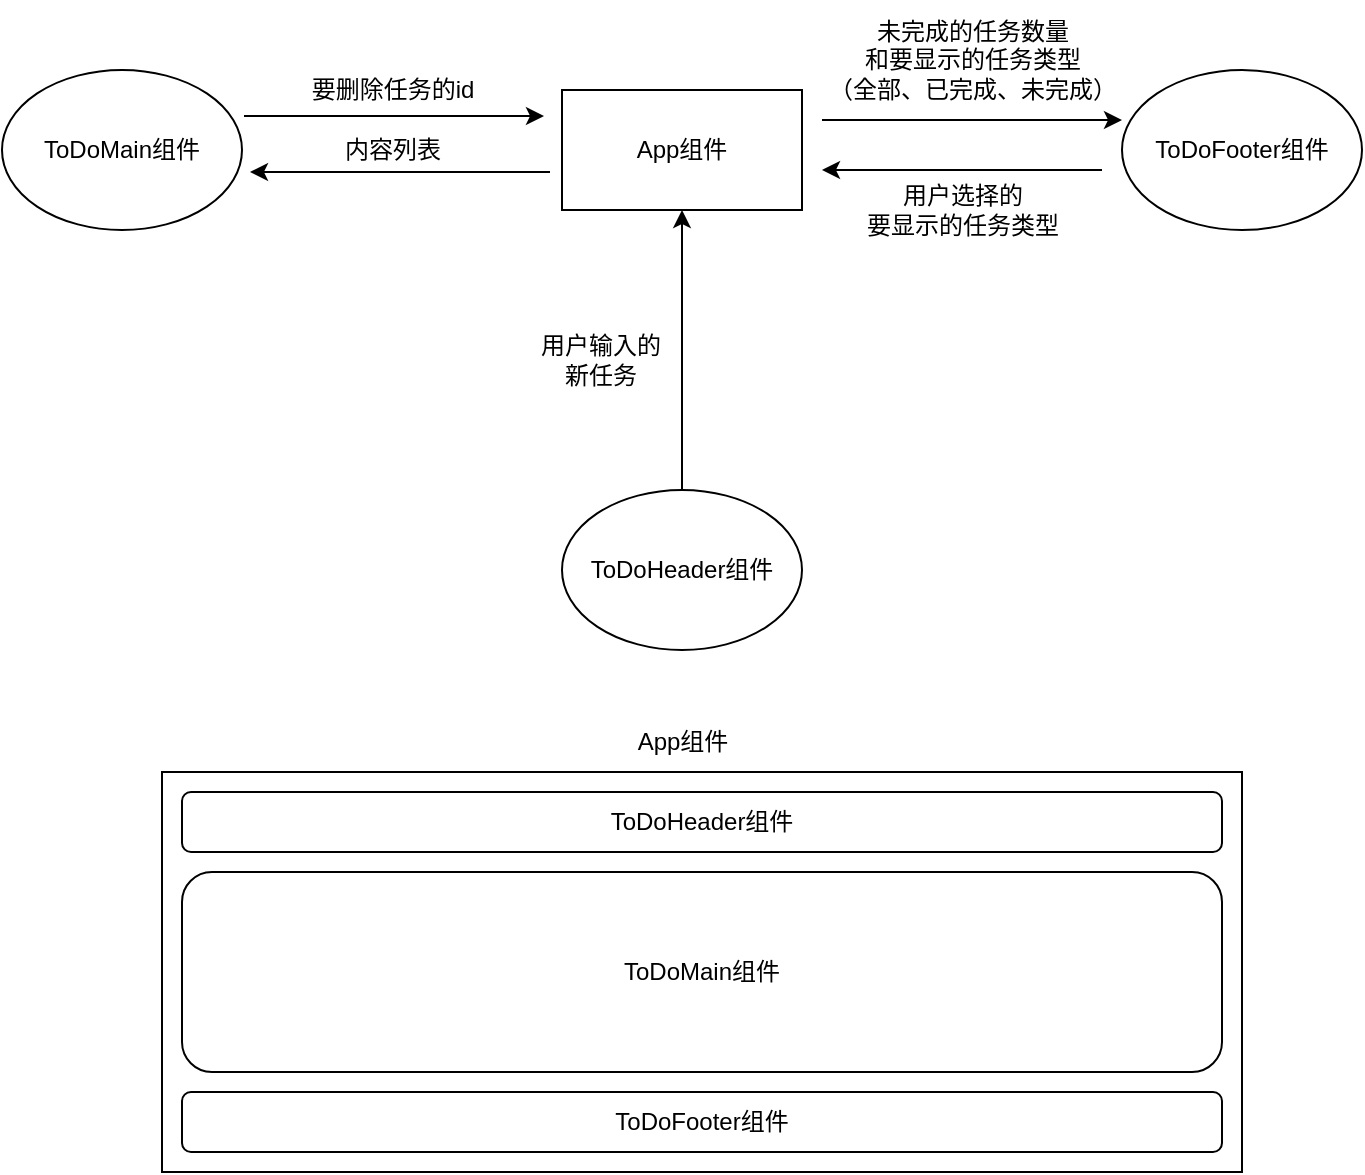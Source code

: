 <mxfile version="24.8.3">
  <diagram name="第 1 页" id="xKMHuk5QicEXbyIlAjS4">
    <mxGraphModel dx="794" dy="503" grid="1" gridSize="10" guides="1" tooltips="1" connect="1" arrows="1" fold="1" page="1" pageScale="1" pageWidth="827" pageHeight="1169" math="0" shadow="0">
      <root>
        <mxCell id="0" />
        <mxCell id="1" parent="0" />
        <mxCell id="hPElhBEKUpbvKYV7iMIJ-1" value="App组件" style="rounded=0;whiteSpace=wrap;html=1;" parent="1" vertex="1">
          <mxGeometry x="360" y="50" width="120" height="60" as="geometry" />
        </mxCell>
        <mxCell id="hPElhBEKUpbvKYV7iMIJ-3" value="ToDoHeader组件" style="ellipse;whiteSpace=wrap;html=1;" parent="1" vertex="1">
          <mxGeometry x="360" y="250" width="120" height="80" as="geometry" />
        </mxCell>
        <mxCell id="hPElhBEKUpbvKYV7iMIJ-4" value="ToDoMain组件" style="ellipse;whiteSpace=wrap;html=1;" parent="1" vertex="1">
          <mxGeometry x="80" y="40" width="120" height="80" as="geometry" />
        </mxCell>
        <mxCell id="hPElhBEKUpbvKYV7iMIJ-5" value="ToDoFooter组件" style="ellipse;whiteSpace=wrap;html=1;" parent="1" vertex="1">
          <mxGeometry x="640" y="40" width="120" height="80" as="geometry" />
        </mxCell>
        <mxCell id="hPElhBEKUpbvKYV7iMIJ-7" value="" style="endArrow=classic;html=1;rounded=0;entryX=0.5;entryY=1;entryDx=0;entryDy=0;exitX=0.5;exitY=0;exitDx=0;exitDy=0;" parent="1" source="hPElhBEKUpbvKYV7iMIJ-3" target="hPElhBEKUpbvKYV7iMIJ-1" edge="1">
          <mxGeometry width="50" height="50" relative="1" as="geometry">
            <mxPoint x="170" y="200" as="sourcePoint" />
            <mxPoint x="220" y="150" as="targetPoint" />
          </mxGeometry>
        </mxCell>
        <mxCell id="hPElhBEKUpbvKYV7iMIJ-9" value="用户输入的&lt;div&gt;新任务&lt;/div&gt;" style="text;html=1;align=center;verticalAlign=middle;resizable=0;points=[];autosize=1;strokeColor=none;fillColor=none;rotation=0;" parent="1" vertex="1">
          <mxGeometry x="339" y="165" width="80" height="40" as="geometry" />
        </mxCell>
        <mxCell id="hPElhBEKUpbvKYV7iMIJ-10" value="" style="endArrow=classic;html=1;rounded=0;" parent="1" edge="1">
          <mxGeometry width="50" height="50" relative="1" as="geometry">
            <mxPoint x="201" y="63" as="sourcePoint" />
            <mxPoint x="351" y="63" as="targetPoint" />
          </mxGeometry>
        </mxCell>
        <mxCell id="hPElhBEKUpbvKYV7iMIJ-11" value="" style="endArrow=classic;html=1;rounded=0;" parent="1" edge="1">
          <mxGeometry width="50" height="50" relative="1" as="geometry">
            <mxPoint x="354" y="91" as="sourcePoint" />
            <mxPoint x="204" y="91" as="targetPoint" />
            <Array as="points">
              <mxPoint x="224" y="91" />
            </Array>
          </mxGeometry>
        </mxCell>
        <mxCell id="hPElhBEKUpbvKYV7iMIJ-12" value="内容列表" style="text;html=1;align=center;verticalAlign=middle;resizable=0;points=[];autosize=1;strokeColor=none;fillColor=none;" parent="1" vertex="1">
          <mxGeometry x="240" y="65" width="70" height="30" as="geometry" />
        </mxCell>
        <mxCell id="hPElhBEKUpbvKYV7iMIJ-13" value="要删除任务的id" style="text;html=1;align=center;verticalAlign=middle;resizable=0;points=[];autosize=1;strokeColor=none;fillColor=none;" parent="1" vertex="1">
          <mxGeometry x="220" y="35" width="110" height="30" as="geometry" />
        </mxCell>
        <mxCell id="hPElhBEKUpbvKYV7iMIJ-14" value="" style="endArrow=classic;html=1;rounded=0;" parent="1" edge="1">
          <mxGeometry width="50" height="50" relative="1" as="geometry">
            <mxPoint x="630" y="90" as="sourcePoint" />
            <mxPoint x="490" y="90" as="targetPoint" />
          </mxGeometry>
        </mxCell>
        <mxCell id="hPElhBEKUpbvKYV7iMIJ-15" value="" style="endArrow=classic;html=1;rounded=0;" parent="1" edge="1">
          <mxGeometry width="50" height="50" relative="1" as="geometry">
            <mxPoint x="490" y="65" as="sourcePoint" />
            <mxPoint x="640" y="65" as="targetPoint" />
          </mxGeometry>
        </mxCell>
        <mxCell id="hPElhBEKUpbvKYV7iMIJ-16" value="未完成的任务数量&lt;div&gt;和&lt;span style=&quot;background-color: initial;&quot;&gt;要显示&lt;/span&gt;&lt;span style=&quot;background-color: initial;&quot;&gt;的任务类型&lt;/span&gt;&lt;/div&gt;&lt;div&gt;&lt;span style=&quot;background-color: initial;&quot;&gt;（全部、已完成、未完成）&lt;/span&gt;&lt;/div&gt;" style="text;html=1;align=center;verticalAlign=middle;resizable=0;points=[];autosize=1;strokeColor=none;fillColor=none;" parent="1" vertex="1">
          <mxGeometry x="480" y="5" width="170" height="60" as="geometry" />
        </mxCell>
        <mxCell id="hPElhBEKUpbvKYV7iMIJ-17" value="用户选择的&lt;div&gt;要显示的任务类型&lt;/div&gt;" style="text;html=1;align=center;verticalAlign=middle;resizable=0;points=[];autosize=1;strokeColor=none;fillColor=none;" parent="1" vertex="1">
          <mxGeometry x="500" y="90" width="120" height="40" as="geometry" />
        </mxCell>
        <mxCell id="UD7Il4ZyTWa9bobWH3AB-1" value="" style="rounded=0;whiteSpace=wrap;html=1;" vertex="1" parent="1">
          <mxGeometry x="160" y="391" width="540" height="200" as="geometry" />
        </mxCell>
        <mxCell id="UD7Il4ZyTWa9bobWH3AB-2" value="App组件" style="text;html=1;align=center;verticalAlign=middle;resizable=0;points=[];autosize=1;strokeColor=none;fillColor=none;" vertex="1" parent="1">
          <mxGeometry x="385" y="361" width="70" height="30" as="geometry" />
        </mxCell>
        <mxCell id="UD7Il4ZyTWa9bobWH3AB-3" value="ToDoHeader组件" style="rounded=1;whiteSpace=wrap;html=1;" vertex="1" parent="1">
          <mxGeometry x="170" y="401" width="520" height="30" as="geometry" />
        </mxCell>
        <mxCell id="UD7Il4ZyTWa9bobWH3AB-4" value="ToDoMain组件" style="rounded=1;whiteSpace=wrap;html=1;" vertex="1" parent="1">
          <mxGeometry x="170" y="441" width="520" height="100" as="geometry" />
        </mxCell>
        <mxCell id="UD7Il4ZyTWa9bobWH3AB-5" value="ToDoFooter组件" style="rounded=1;whiteSpace=wrap;html=1;" vertex="1" parent="1">
          <mxGeometry x="170" y="551" width="520" height="30" as="geometry" />
        </mxCell>
      </root>
    </mxGraphModel>
  </diagram>
</mxfile>
